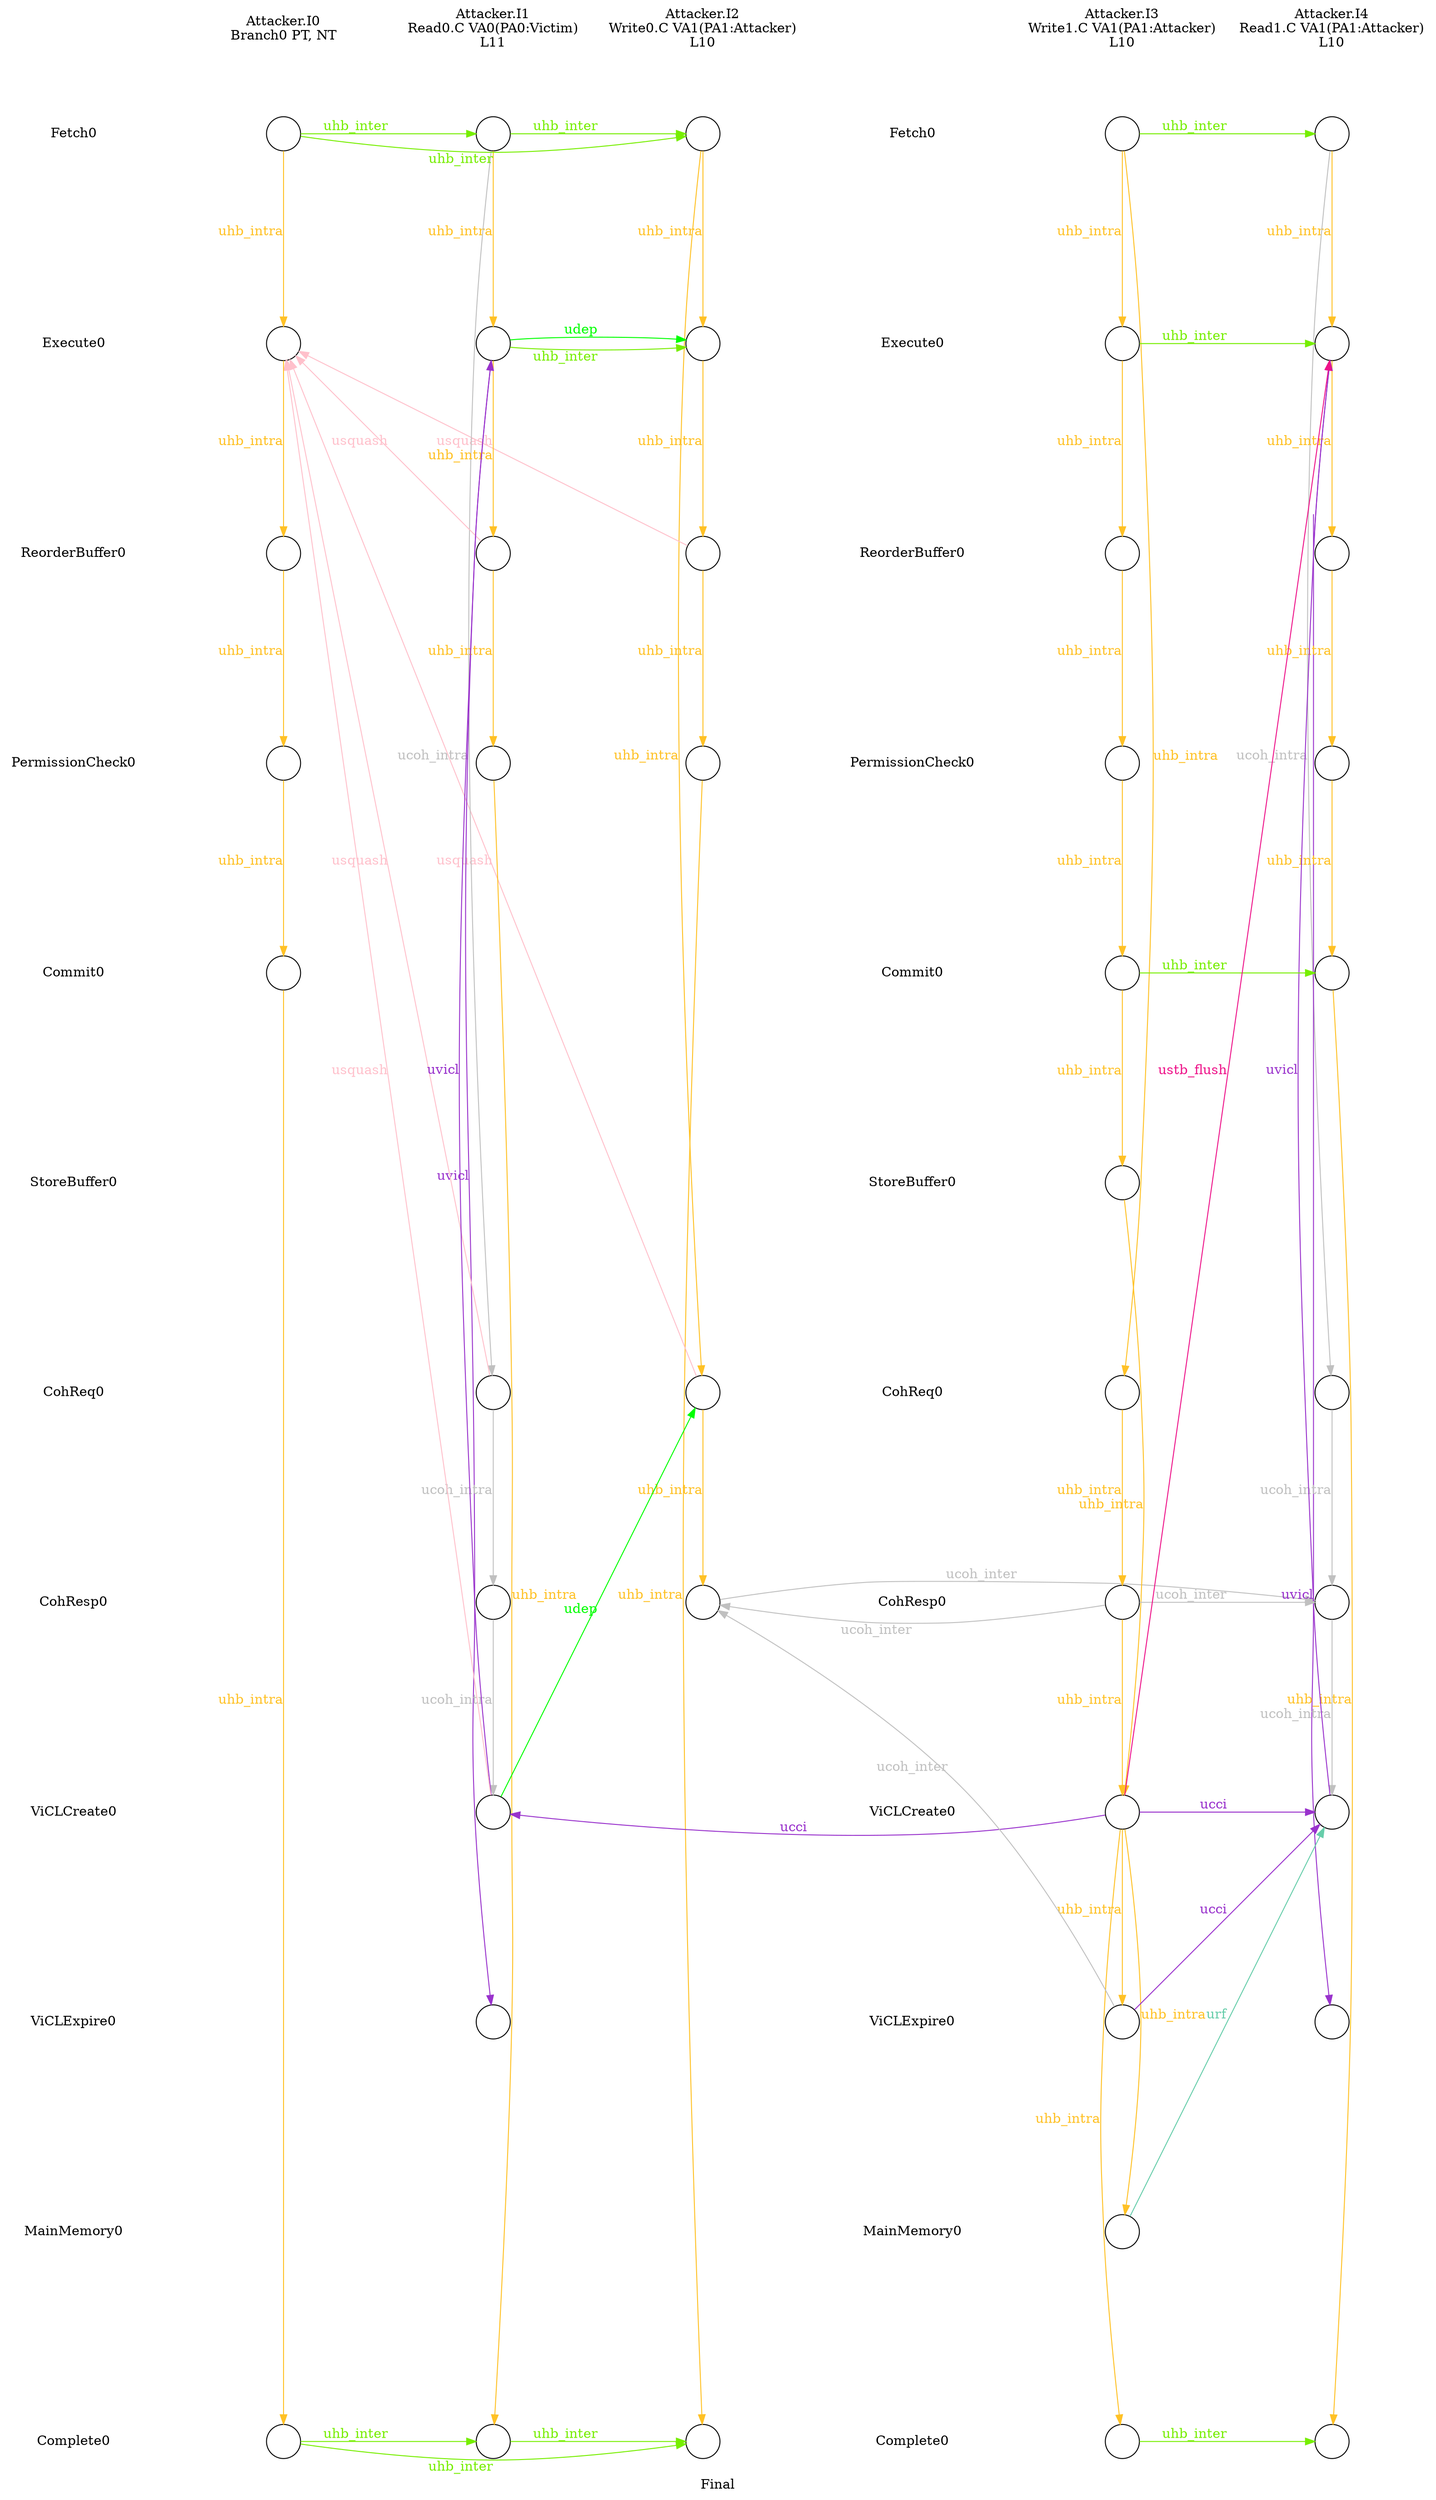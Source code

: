 digraph G {
	layout=neato;
	overlap=scale;
	splines=true;
	label="Final";
	n0_0_label [label="Attacker.I0\nBranch0 PT, NT\n";pos="1,0.5!";shape=none];
	n1_0_label [label="Attacker.I1\nRead0.C VA0(PA0:Victim)\nL11\n";pos="2,0.5!";shape=none];
	n2_0_label [label="Attacker.I2\nWrite0.C VA1(PA1:Attacker)\nL10\n";pos="3,0.5!";shape=none];
	n3_0_label [label="Attacker.I3\nWrite1.C VA1(PA1:Attacker)\nL10\n";pos="5,0.5!";shape=none];
	n4_0_label [label="Attacker.I4\nRead1.C VA1(PA1:Attacker)\nL10\n";pos="6,0.5!";shape=none];
	l0_8_label [label="ViCLCreate0";pos="0,-8!";shape=none];
	l0_7_label [label="CohResp0";pos="0,-7!";shape=none];
	l0_3_label [label="PermissionCheck0";pos="0,-3!";shape=none];
	l0_4_label [label="Commit0";pos="0,-4!";shape=none];
	l0_5_label [label="StoreBuffer0";pos="0,-5!";shape=none];
	l0_10_label [label="MainMemory0";pos="0,-10!";shape=none];
	l0_2_label [label="ReorderBuffer0";pos="0,-2!";shape=none];
	l0_6_label [label="CohReq0";pos="0,-6!";shape=none];
	l0_11_label [label="Complete0";pos="0,-11!";shape=none];
	l0_1_label [label="Execute0";pos="0,-1!";shape=none];
	l0_9_label [label="ViCLExpire0";pos="0,-9!";shape=none];
	l0_0_label [label="Fetch0";pos="0,-0!";shape=none];
	l4_8_label [label="ViCLCreate0";pos="4,-8!";shape=none];
	l4_7_label [label="CohResp0";pos="4,-7!";shape=none];
	l4_3_label [label="PermissionCheck0";pos="4,-3!";shape=none];
	l4_4_label [label="Commit0";pos="4,-4!";shape=none];
	l4_5_label [label="StoreBuffer0";pos="4,-5!";shape=none];
	l4_10_label [label="MainMemory0";pos="4,-10!";shape=none];
	l4_2_label [label="ReorderBuffer0";pos="4,-2!";shape=none];
	l4_6_label [label="CohReq0";pos="4,-6!";shape=none];
	l4_11_label [label="Complete0";pos="4,-11!";shape=none];
	l4_1_label [label="Execute0";pos="4,-1!";shape=none];
	l4_9_label [label="ViCLExpire0";pos="4,-9!";shape=none];
	l4_0_label [label="Fetch0";pos="4,-0!";shape=none];
	n2_0_0_0_Write0_at_0_0 [shape=circle;label="";pos="3,-0!";];
	n2_0_0_0_Write0_at_0_1 [shape=circle;label="";pos="3,-1!";];
	n2_0_0_0_Write0_at_0_2 [shape=circle;label="";pos="3,-2!";];
	n2_0_0_0_Write0_at_0_3 [shape=circle;label="";pos="3,-3!";];
	n2_0_0_0_Write0_at_0_6 [shape=circle;label="";pos="3,-6!";];
	n2_0_0_0_Write0_at_0_7 [shape=circle;label="";pos="3,-7!";];
	n2_0_0_0_Write0_at_0_11 [shape=circle;label="";pos="3,-11!";];
	n1_0_0_0_Read0_at_0_0 [shape=circle;label="";pos="2,-0!";];
	n1_0_0_0_Read0_at_0_1 [shape=circle;label="";pos="2,-1!";];
	n1_0_0_0_Read0_at_0_2 [shape=circle;label="";pos="2,-2!";];
	n1_0_0_0_Read0_at_0_3 [shape=circle;label="";pos="2,-3!";];
	n1_0_0_0_Read0_at_0_6 [shape=circle;label="";pos="2,-6!";];
	n1_0_0_0_Read0_at_0_7 [shape=circle;label="";pos="2,-7!";];
	n1_0_0_0_Read0_at_0_8 [shape=circle;label="";pos="2,-8!";];
	n1_0_0_0_Read0_at_0_9 [shape=circle;label="";pos="2,-9!";];
	n1_0_0_0_Read0_at_0_11 [shape=circle;label="";pos="2,-11!";];
	n0_0_0_0_Branch0_at_0_0 [shape=circle;label="";pos="1,-0!";];
	n0_0_0_0_Branch0_at_0_1 [shape=circle;label="";pos="1,-1!";];
	n0_0_0_0_Branch0_at_0_2 [shape=circle;label="";pos="1,-2!";];
	n0_0_0_0_Branch0_at_0_3 [shape=circle;label="";pos="1,-3!";];
	n0_0_0_0_Branch0_at_0_4 [shape=circle;label="";pos="1,-4!";];
	n0_0_0_0_Branch0_at_0_11 [shape=circle;label="";pos="1,-11!";];
	n4_1_0_0_Read1_at_1_0 [shape=circle;label="";pos="6,-0!";];
	n4_1_0_0_Read1_at_1_1 [shape=circle;label="";pos="6,-1!";];
	n4_1_0_0_Read1_at_1_2 [shape=circle;label="";pos="6,-2!";];
	n4_1_0_0_Read1_at_1_3 [shape=circle;label="";pos="6,-3!";];
	n4_1_0_0_Read1_at_1_4 [shape=circle;label="";pos="6,-4!";];
	n4_1_0_0_Read1_at_1_6 [shape=circle;label="";pos="6,-6!";];
	n4_1_0_0_Read1_at_1_7 [shape=circle;label="";pos="6,-7!";];
	n4_1_0_0_Read1_at_1_8 [shape=circle;label="";pos="6,-8!";];
	n4_1_0_0_Read1_at_1_9 [shape=circle;label="";pos="6,-9!";];
	n4_1_0_0_Read1_at_1_11 [shape=circle;label="";pos="6,-11!";];
	n3_1_0_0_Write1_at_1_0 [shape=circle;label="";pos="5,-0!";];
	n3_1_0_0_Write1_at_1_1 [shape=circle;label="";pos="5,-1!";];
	n3_1_0_0_Write1_at_1_2 [shape=circle;label="";pos="5,-2!";];
	n3_1_0_0_Write1_at_1_3 [shape=circle;label="";pos="5,-3!";];
	n3_1_0_0_Write1_at_1_4 [shape=circle;label="";pos="5,-4!";];
	n3_1_0_0_Write1_at_1_5 [shape=circle;label="";pos="5,-5!";];
	n3_1_0_0_Write1_at_1_6 [shape=circle;label="";pos="5,-6!";];
	n3_1_0_0_Write1_at_1_7 [shape=circle;label="";pos="5,-7!";];
	n3_1_0_0_Write1_at_1_8 [shape=circle;label="";pos="5,-8!";];
	n3_1_0_0_Write1_at_1_9 [shape=circle;label="";pos="5,-9!";];
	n3_1_0_0_Write1_at_1_10 [shape=circle;label="";pos="5,-10!";];
	n3_1_0_0_Write1_at_1_11 [shape=circle;label="";pos="5,-11!";];
	n3_1_0_0_Write1_at_1_10 -> n4_1_0_0_Read1_at_1_8[label="urf";constraint=false;color="aquamarine3";fontcolor="aquamarine3";];
	n2_0_0_0_Write0_at_0_2 -> n0_0_0_0_Branch0_at_0_1[label="usquash";constraint=false;color="pink";fontcolor="pink";];
	n2_0_0_0_Write0_at_0_6 -> n0_0_0_0_Branch0_at_0_1[label="usquash";constraint=false;color="pink";fontcolor="pink";];
	n1_0_0_0_Read0_at_0_2 -> n0_0_0_0_Branch0_at_0_1[label="usquash";constraint=false;color="pink";fontcolor="pink";];
	n1_0_0_0_Read0_at_0_6 -> n0_0_0_0_Branch0_at_0_1[label="usquash";constraint=false;color="pink";fontcolor="pink";];
	n1_0_0_0_Read0_at_0_8 -> n0_0_0_0_Branch0_at_0_1[label="usquash";constraint=false;color="pink";fontcolor="pink";];
	n1_0_0_0_Read0_at_0_1 -> n2_0_0_0_Write0_at_0_1[label="udep";constraint=false;color="green";fontcolor="green";];
	n1_0_0_0_Read0_at_0_8 -> n2_0_0_0_Write0_at_0_6[label="udep";constraint=false;color="green";fontcolor="green";];
	n2_0_0_0_Write0_at_0_0 -> n2_0_0_0_Write0_at_0_1[label="uhb_intra";constraint=false;color="goldenrod1";fontcolor="goldenrod1";];
	n2_0_0_0_Write0_at_0_0 -> n2_0_0_0_Write0_at_0_6[label="uhb_intra";constraint=false;color="goldenrod1";fontcolor="goldenrod1";];
	n2_0_0_0_Write0_at_0_1 -> n2_0_0_0_Write0_at_0_2[label="uhb_intra";constraint=false;color="goldenrod1";fontcolor="goldenrod1";];
	n2_0_0_0_Write0_at_0_2 -> n2_0_0_0_Write0_at_0_3[label="uhb_intra";constraint=false;color="goldenrod1";fontcolor="goldenrod1";];
	n2_0_0_0_Write0_at_0_3 -> n2_0_0_0_Write0_at_0_11[label="uhb_intra";constraint=false;color="goldenrod1";fontcolor="goldenrod1";];
	n2_0_0_0_Write0_at_0_6 -> n2_0_0_0_Write0_at_0_7[label="uhb_intra";constraint=false;color="goldenrod1";fontcolor="goldenrod1";];
	n1_0_0_0_Read0_at_0_0 -> n1_0_0_0_Read0_at_0_1[label="uhb_intra";constraint=false;color="goldenrod1";fontcolor="goldenrod1";];
	n1_0_0_0_Read0_at_0_1 -> n1_0_0_0_Read0_at_0_2[label="uhb_intra";constraint=false;color="goldenrod1";fontcolor="goldenrod1";];
	n1_0_0_0_Read0_at_0_2 -> n1_0_0_0_Read0_at_0_3[label="uhb_intra";constraint=false;color="goldenrod1";fontcolor="goldenrod1";];
	n1_0_0_0_Read0_at_0_3 -> n1_0_0_0_Read0_at_0_11[label="uhb_intra";constraint=false;color="goldenrod1";fontcolor="goldenrod1";];
	n0_0_0_0_Branch0_at_0_0 -> n0_0_0_0_Branch0_at_0_1[label="uhb_intra";constraint=false;color="goldenrod1";fontcolor="goldenrod1";];
	n0_0_0_0_Branch0_at_0_1 -> n0_0_0_0_Branch0_at_0_2[label="uhb_intra";constraint=false;color="goldenrod1";fontcolor="goldenrod1";];
	n0_0_0_0_Branch0_at_0_2 -> n0_0_0_0_Branch0_at_0_3[label="uhb_intra";constraint=false;color="goldenrod1";fontcolor="goldenrod1";];
	n0_0_0_0_Branch0_at_0_3 -> n0_0_0_0_Branch0_at_0_4[label="uhb_intra";constraint=false;color="goldenrod1";fontcolor="goldenrod1";];
	n0_0_0_0_Branch0_at_0_4 -> n0_0_0_0_Branch0_at_0_11[label="uhb_intra";constraint=false;color="goldenrod1";fontcolor="goldenrod1";];
	n4_1_0_0_Read1_at_1_0 -> n4_1_0_0_Read1_at_1_1[label="uhb_intra";constraint=false;color="goldenrod1";fontcolor="goldenrod1";];
	n4_1_0_0_Read1_at_1_1 -> n4_1_0_0_Read1_at_1_2[label="uhb_intra";constraint=false;color="goldenrod1";fontcolor="goldenrod1";];
	n4_1_0_0_Read1_at_1_2 -> n4_1_0_0_Read1_at_1_3[label="uhb_intra";constraint=false;color="goldenrod1";fontcolor="goldenrod1";];
	n4_1_0_0_Read1_at_1_3 -> n4_1_0_0_Read1_at_1_4[label="uhb_intra";constraint=false;color="goldenrod1";fontcolor="goldenrod1";];
	n4_1_0_0_Read1_at_1_4 -> n4_1_0_0_Read1_at_1_11[label="uhb_intra";constraint=false;color="goldenrod1";fontcolor="goldenrod1";];
	n3_1_0_0_Write1_at_1_0 -> n3_1_0_0_Write1_at_1_1[label="uhb_intra";constraint=false;color="goldenrod1";fontcolor="goldenrod1";];
	n3_1_0_0_Write1_at_1_0 -> n3_1_0_0_Write1_at_1_6[label="uhb_intra";constraint=false;color="goldenrod1";fontcolor="goldenrod1";];
	n3_1_0_0_Write1_at_1_1 -> n3_1_0_0_Write1_at_1_2[label="uhb_intra";constraint=false;color="goldenrod1";fontcolor="goldenrod1";];
	n3_1_0_0_Write1_at_1_2 -> n3_1_0_0_Write1_at_1_3[label="uhb_intra";constraint=false;color="goldenrod1";fontcolor="goldenrod1";];
	n3_1_0_0_Write1_at_1_3 -> n3_1_0_0_Write1_at_1_4[label="uhb_intra";constraint=false;color="goldenrod1";fontcolor="goldenrod1";];
	n3_1_0_0_Write1_at_1_4 -> n3_1_0_0_Write1_at_1_5[label="uhb_intra";constraint=false;color="goldenrod1";fontcolor="goldenrod1";];
	n3_1_0_0_Write1_at_1_5 -> n3_1_0_0_Write1_at_1_8[label="uhb_intra";constraint=false;color="goldenrod1";fontcolor="goldenrod1";];
	n3_1_0_0_Write1_at_1_6 -> n3_1_0_0_Write1_at_1_7[label="uhb_intra";constraint=false;color="goldenrod1";fontcolor="goldenrod1";];
	n3_1_0_0_Write1_at_1_7 -> n3_1_0_0_Write1_at_1_8[label="uhb_intra";constraint=false;color="goldenrod1";fontcolor="goldenrod1";];
	n3_1_0_0_Write1_at_1_8 -> n3_1_0_0_Write1_at_1_9[label="uhb_intra";constraint=false;color="goldenrod1";fontcolor="goldenrod1";];
	n3_1_0_0_Write1_at_1_8 -> n3_1_0_0_Write1_at_1_10[label="uhb_intra";constraint=false;color="goldenrod1";fontcolor="goldenrod1";];
	n3_1_0_0_Write1_at_1_8 -> n3_1_0_0_Write1_at_1_11[label="uhb_intra";constraint=false;color="goldenrod1";fontcolor="goldenrod1";];
	n2_0_0_0_Write0_at_0_7 -> n4_1_0_0_Read1_at_1_7[label="ucoh_inter";constraint=false;color="gray";fontcolor="gray";];
	n3_1_0_0_Write1_at_1_7 -> n2_0_0_0_Write0_at_0_7[label="ucoh_inter";constraint=false;color="gray";fontcolor="gray";];
	n3_1_0_0_Write1_at_1_7 -> n4_1_0_0_Read1_at_1_7[label="ucoh_inter";constraint=false;color="gray";fontcolor="gray";];
	n3_1_0_0_Write1_at_1_9 -> n2_0_0_0_Write0_at_0_7[label="ucoh_inter";constraint=false;color="gray";fontcolor="gray";];
	n1_0_0_0_Read0_at_0_0 -> n2_0_0_0_Write0_at_0_0[label="uhb_inter";constraint=false;color="chartreuse2";fontcolor="chartreuse2";];
	n1_0_0_0_Read0_at_0_1 -> n2_0_0_0_Write0_at_0_1[label="uhb_inter";constraint=false;color="chartreuse2";fontcolor="chartreuse2";];
	n1_0_0_0_Read0_at_0_11 -> n2_0_0_0_Write0_at_0_11[label="uhb_inter";constraint=false;color="chartreuse2";fontcolor="chartreuse2";];
	n0_0_0_0_Branch0_at_0_0 -> n2_0_0_0_Write0_at_0_0[label="uhb_inter";constraint=false;color="chartreuse2";fontcolor="chartreuse2";];
	n0_0_0_0_Branch0_at_0_0 -> n1_0_0_0_Read0_at_0_0[label="uhb_inter";constraint=false;color="chartreuse2";fontcolor="chartreuse2";];
	n0_0_0_0_Branch0_at_0_11 -> n2_0_0_0_Write0_at_0_11[label="uhb_inter";constraint=false;color="chartreuse2";fontcolor="chartreuse2";];
	n0_0_0_0_Branch0_at_0_11 -> n1_0_0_0_Read0_at_0_11[label="uhb_inter";constraint=false;color="chartreuse2";fontcolor="chartreuse2";];
	n3_1_0_0_Write1_at_1_0 -> n4_1_0_0_Read1_at_1_0[label="uhb_inter";constraint=false;color="chartreuse2";fontcolor="chartreuse2";];
	n3_1_0_0_Write1_at_1_1 -> n4_1_0_0_Read1_at_1_1[label="uhb_inter";constraint=false;color="chartreuse2";fontcolor="chartreuse2";];
	n3_1_0_0_Write1_at_1_4 -> n4_1_0_0_Read1_at_1_4[label="uhb_inter";constraint=false;color="chartreuse2";fontcolor="chartreuse2";];
	n3_1_0_0_Write1_at_1_11 -> n4_1_0_0_Read1_at_1_11[label="uhb_inter";constraint=false;color="chartreuse2";fontcolor="chartreuse2";];
	n1_0_0_0_Read0_at_0_1 -> n1_0_0_0_Read0_at_0_9[label="uvicl";constraint=false;color="darkorchid";fontcolor="darkorchid";];
	n1_0_0_0_Read0_at_0_8 -> n1_0_0_0_Read0_at_0_1[label="uvicl";constraint=false;color="darkorchid";fontcolor="darkorchid";];
	n4_1_0_0_Read1_at_1_1 -> n4_1_0_0_Read1_at_1_9[label="uvicl";constraint=false;color="darkorchid";fontcolor="darkorchid";];
	n4_1_0_0_Read1_at_1_8 -> n4_1_0_0_Read1_at_1_1[label="uvicl";constraint=false;color="darkorchid";fontcolor="darkorchid";];
	n3_1_0_0_Write1_at_1_8 -> n1_0_0_0_Read0_at_0_8[label="ucci";constraint=false;color="darkorchid";fontcolor="darkorchid";];
	n3_1_0_0_Write1_at_1_8 -> n4_1_0_0_Read1_at_1_8[label="ucci";constraint=false;color="darkorchid";fontcolor="darkorchid";];
	n3_1_0_0_Write1_at_1_9 -> n4_1_0_0_Read1_at_1_8[label="ucci";constraint=false;color="darkorchid";fontcolor="darkorchid";];
	n1_0_0_0_Read0_at_0_0 -> n1_0_0_0_Read0_at_0_6[label="ucoh_intra";constraint=false;color="gray";fontcolor="gray";];
	n1_0_0_0_Read0_at_0_6 -> n1_0_0_0_Read0_at_0_7[label="ucoh_intra";constraint=false;color="gray";fontcolor="gray";];
	n1_0_0_0_Read0_at_0_7 -> n1_0_0_0_Read0_at_0_8[label="ucoh_intra";constraint=false;color="gray";fontcolor="gray";];
	n4_1_0_0_Read1_at_1_0 -> n4_1_0_0_Read1_at_1_6[label="ucoh_intra";constraint=false;color="gray";fontcolor="gray";];
	n4_1_0_0_Read1_at_1_6 -> n4_1_0_0_Read1_at_1_7[label="ucoh_intra";constraint=false;color="gray";fontcolor="gray";];
	n4_1_0_0_Read1_at_1_7 -> n4_1_0_0_Read1_at_1_8[label="ucoh_intra";constraint=false;color="gray";fontcolor="gray";];
	n3_1_0_0_Write1_at_1_8 -> n4_1_0_0_Read1_at_1_1[label="ustb_flush";constraint=false;color="deeppink2";fontcolor="deeppink2";];
}
